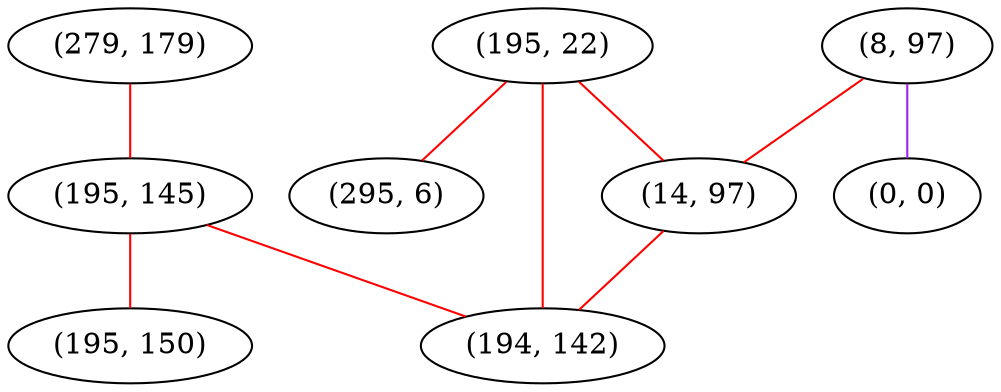 graph "" {
"(279, 179)";
"(195, 145)";
"(195, 150)";
"(195, 22)";
"(8, 97)";
"(295, 6)";
"(14, 97)";
"(0, 0)";
"(194, 142)";
"(279, 179)" -- "(195, 145)"  [color=red, key=0, weight=1];
"(195, 145)" -- "(194, 142)"  [color=red, key=0, weight=1];
"(195, 145)" -- "(195, 150)"  [color=red, key=0, weight=1];
"(195, 22)" -- "(14, 97)"  [color=red, key=0, weight=1];
"(195, 22)" -- "(194, 142)"  [color=red, key=0, weight=1];
"(195, 22)" -- "(295, 6)"  [color=red, key=0, weight=1];
"(8, 97)" -- "(14, 97)"  [color=red, key=0, weight=1];
"(8, 97)" -- "(0, 0)"  [color=purple, key=0, weight=4];
"(14, 97)" -- "(194, 142)"  [color=red, key=0, weight=1];
}
